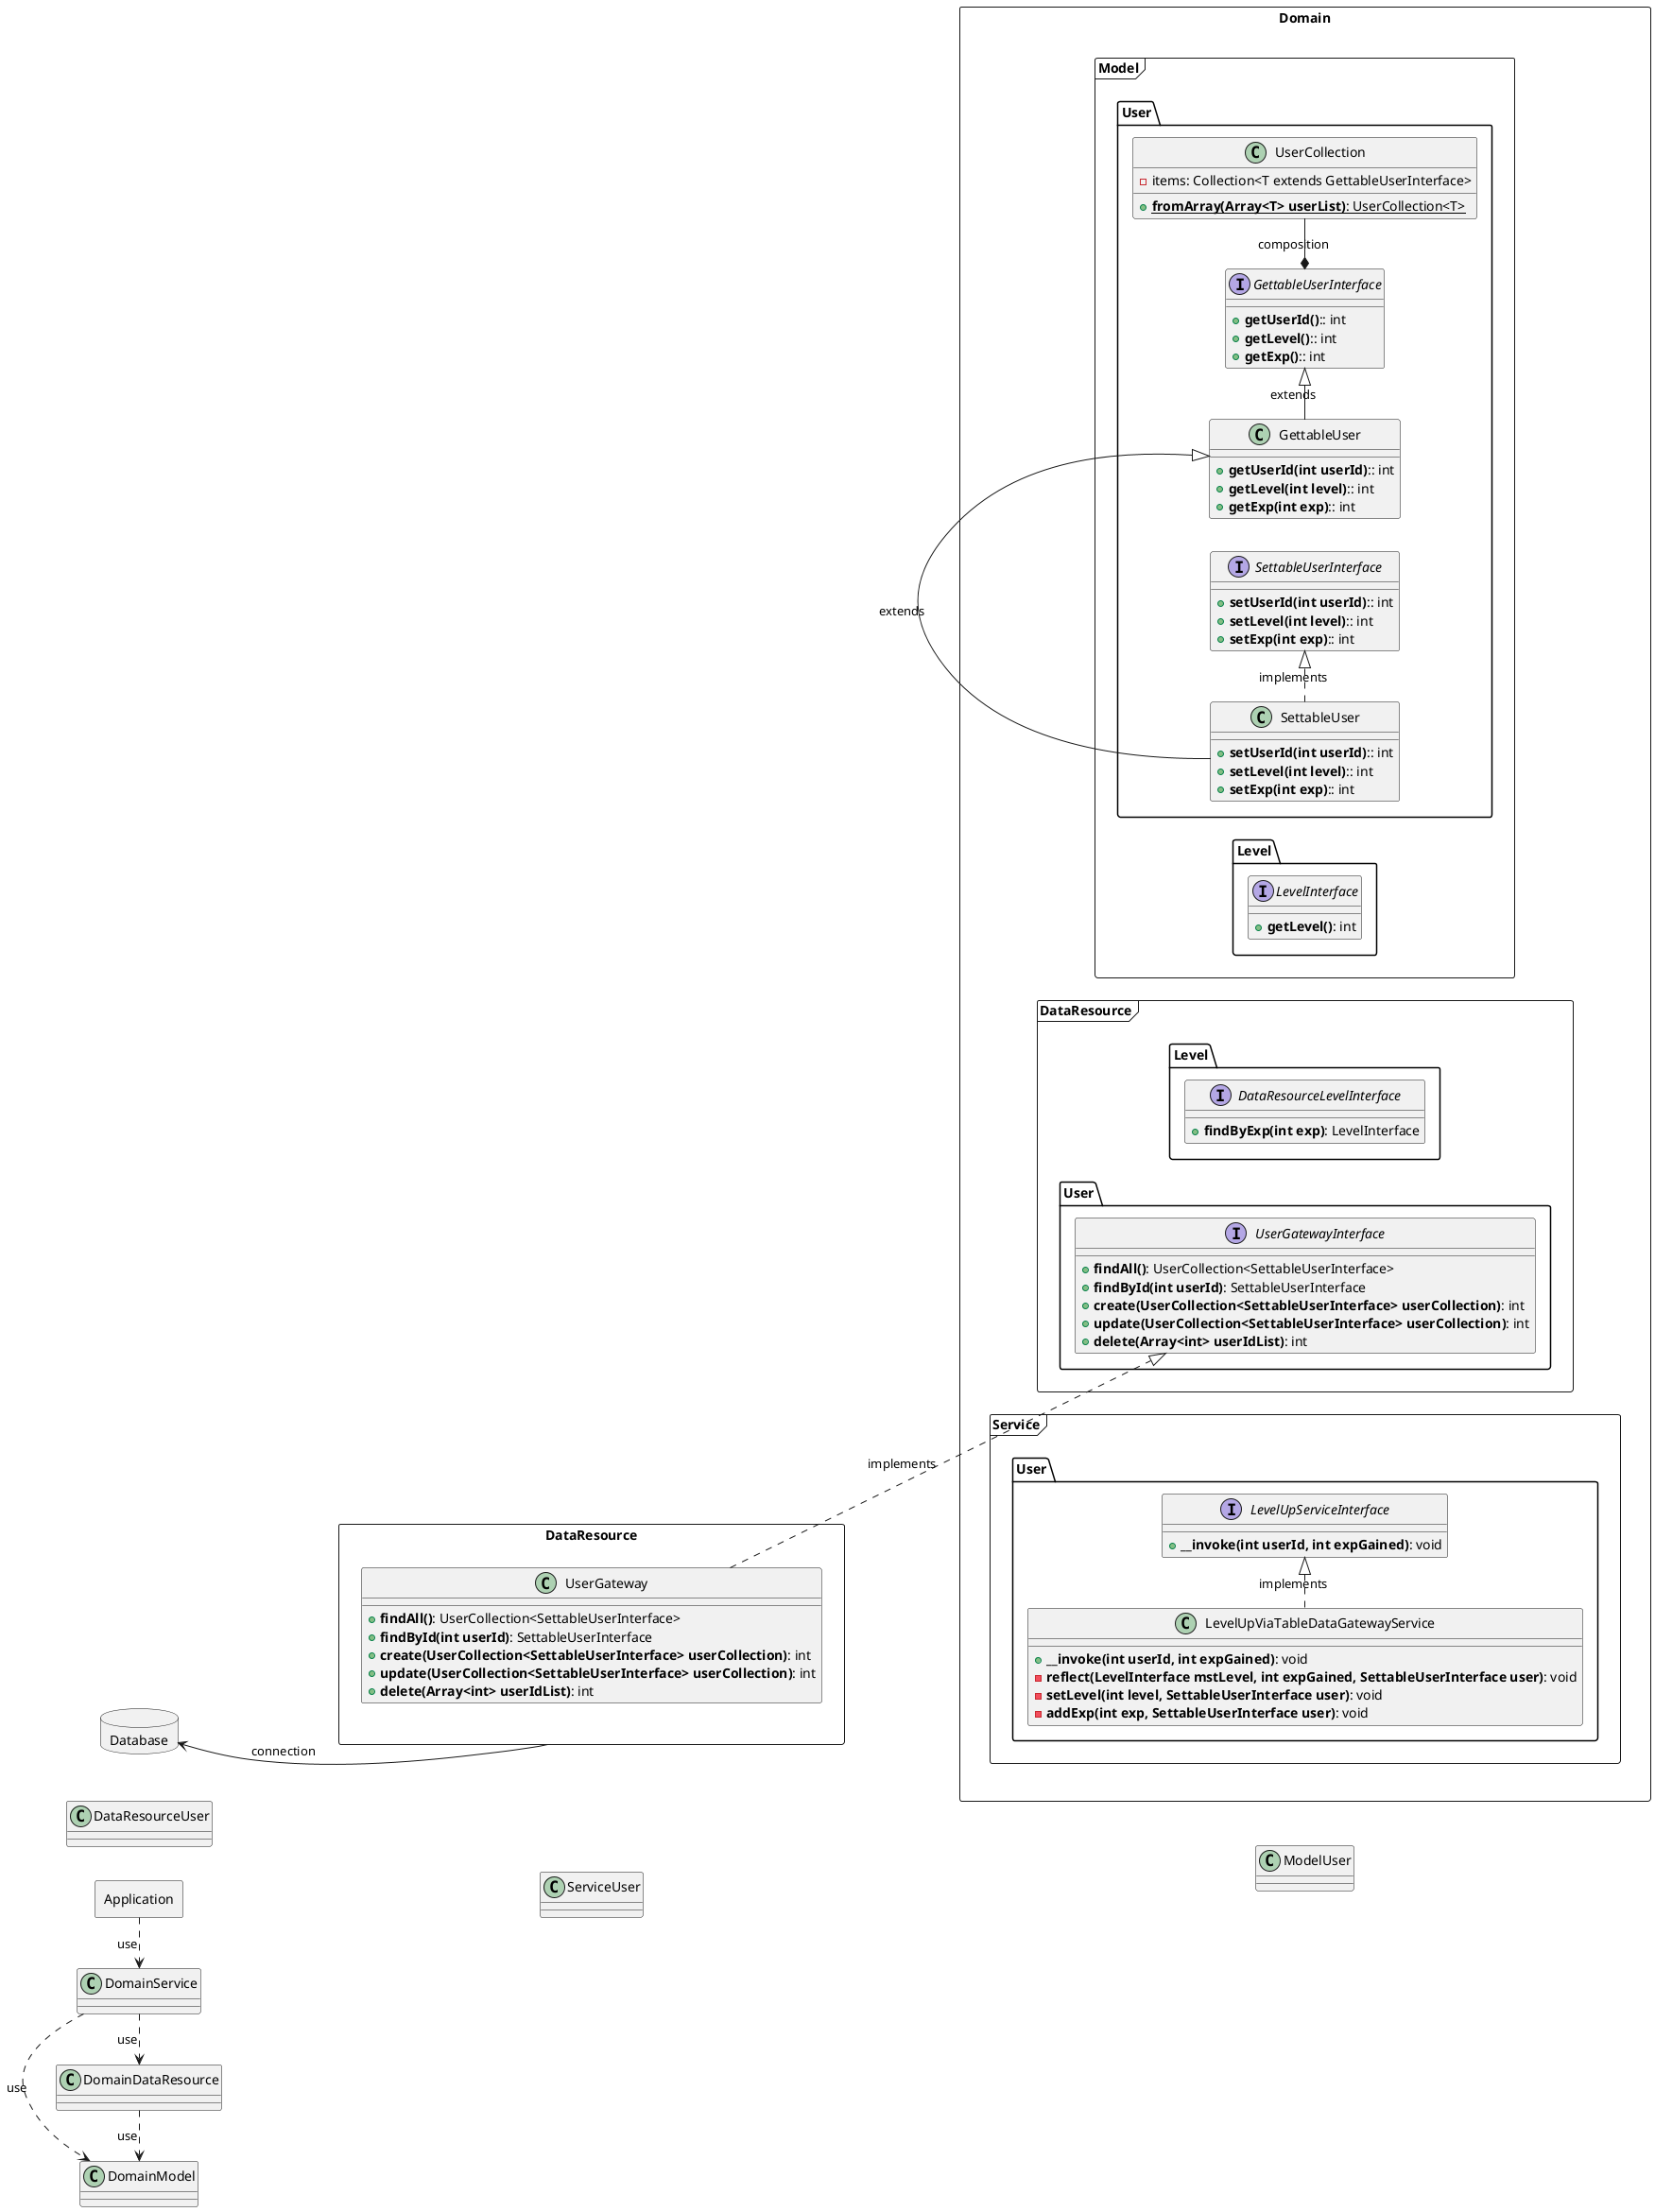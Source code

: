 @startuml
'https://plantuml.com/class-diagram

left to right direction

Application --[hidden]down> ServiceUser
Domain --[hidden]up> DataResource
DataResource --[hidden]up> Database

ServiceUser --[hidden]down> ModelUser
ServiceUser --[hidden]up> DataResourceUser
ModelUser --[hidden]up> DataResourceUser

Application .> DomainService: use
DomainService .> DomainDataResource: use
DomainService .> DomainModel: use
DomainDataResource .> DomainModel: use

package Application <<Rectangle>> {
}

package Domain <<Rectangle>> {
    package Model as DomainModel <<Frame>> {
        package User as ModelUser <<Folder>> {
            class UserCollection {
                - items: Collection<T extends GettableUserInterface>
                + {static} **fromArray(Array<T> userList)**: UserCollection<T>
            }

            interface GettableUserInterface {
                + **getUserId()**:: int
                + **getLevel()**:: int
                + **getExp()**:: int
            }

            class GettableUser {
                + **getUserId(int userId)**:: int
                + **getLevel(int level)**:: int
                + **getExp(int exp)**:: int
            }

            interface SettableUserInterface {
                + **setUserId(int userId)**:: int
                + **setLevel(int level)**:: int
                + **setExp(int exp)**:: int
            }

            class SettableUser {
                + **setUserId(int userId)**:: int
                + **setLevel(int level)**:: int
                + **setExp(int exp)**:: int
            }
        }

        package Level as ModelLevel <<Folder>> {
            interface LevelInterface {
                + **getLevel()**: int
            }
        }
    }

    package DataResource as DomainDataResource <<Frame>> {
        package Level as DataResourceLevel <<Folder>> {
            interface DataResourceLevelInterface {
                + **findByExp(int exp)**: LevelInterface
            }
        }
        package User as DataResourceUser <<Folder>> {
            interface UserGatewayInterface {
                + **findAll()**: UserCollection<SettableUserInterface>
                + **findById(int userId)**: SettableUserInterface
                + **create(UserCollection<SettableUserInterface> userCollection)**: int
                + **update(UserCollection<SettableUserInterface> userCollection)**: int
                + **delete(Array<int> userIdList)**: int
            }
        }
    }

    package Service as DomainService <<Frame>> {
        package User as ServiceUser <<Folder>> {
            interface LevelUpServiceInterface {
                + **__invoke(int userId, int expGained)**: void
            }

            class LevelUpViaTableDataGatewayService {
                + **__invoke(int userId, int expGained)**: void
                - **reflect(LevelInterface mstLevel, int expGained, SettableUserInterface user)**: void
                - **setLevel(int level, SettableUserInterface user)**: void
                - **addExp(int exp, SettableUserInterface user)**: void
            }
        }
    }
}

package DataResource <<Rectangle>> {
    class UserGateway {
        + **findAll()**: UserCollection<SettableUserInterface>
        + **findById(int userId)**: SettableUserInterface
        + **create(UserCollection<SettableUserInterface> userCollection)**: int
        + **update(UserCollection<SettableUserInterface> userCollection)**: int
        + **delete(Array<int> userIdList)**: int
    }
}

LevelUpViaTableDataGatewayService .|> LevelUpServiceInterface: implements

GettableUserInterface *- UserCollection: composition

GettableUser -|> GettableUserInterface: extends
SettableUser .|> SettableUserInterface: implements
SettableUser -|> GettableUser: extends

UserGateway .|> UserGatewayInterface : implements

package Database <<Database>> {
}

DataResource -down-> Database: connection

@enduml
